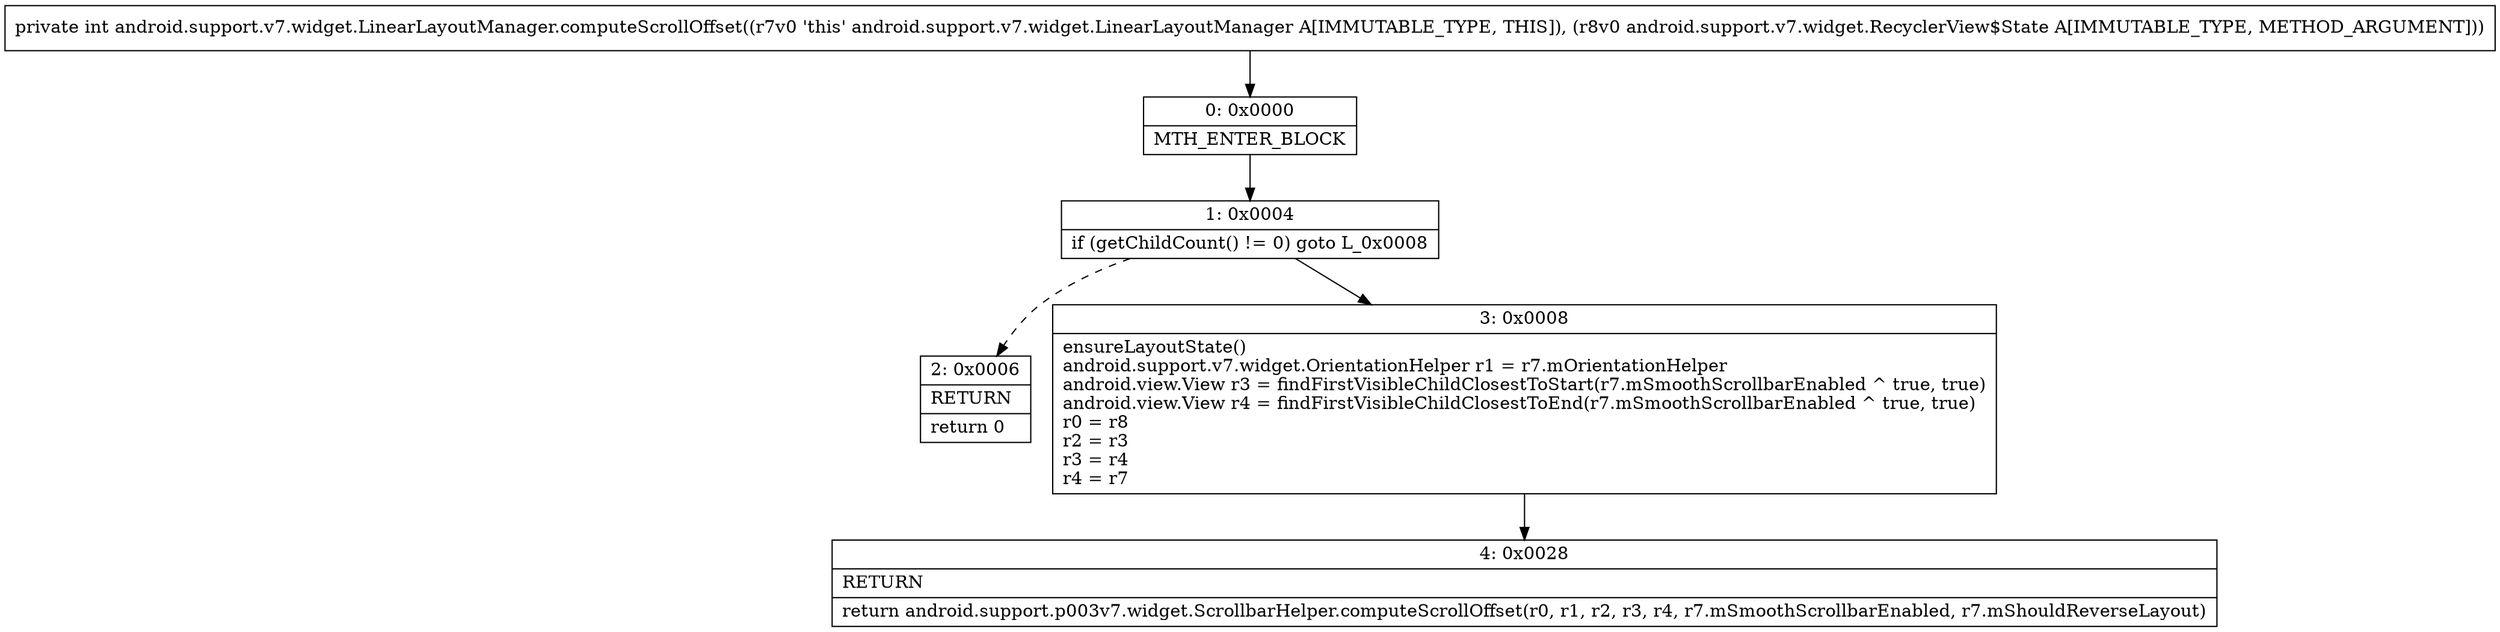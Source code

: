 digraph "CFG forandroid.support.v7.widget.LinearLayoutManager.computeScrollOffset(Landroid\/support\/v7\/widget\/RecyclerView$State;)I" {
Node_0 [shape=record,label="{0\:\ 0x0000|MTH_ENTER_BLOCK\l}"];
Node_1 [shape=record,label="{1\:\ 0x0004|if (getChildCount() != 0) goto L_0x0008\l}"];
Node_2 [shape=record,label="{2\:\ 0x0006|RETURN\l|return 0\l}"];
Node_3 [shape=record,label="{3\:\ 0x0008|ensureLayoutState()\landroid.support.v7.widget.OrientationHelper r1 = r7.mOrientationHelper\landroid.view.View r3 = findFirstVisibleChildClosestToStart(r7.mSmoothScrollbarEnabled ^ true, true)\landroid.view.View r4 = findFirstVisibleChildClosestToEnd(r7.mSmoothScrollbarEnabled ^ true, true)\lr0 = r8\lr2 = r3\lr3 = r4\lr4 = r7\l}"];
Node_4 [shape=record,label="{4\:\ 0x0028|RETURN\l|return android.support.p003v7.widget.ScrollbarHelper.computeScrollOffset(r0, r1, r2, r3, r4, r7.mSmoothScrollbarEnabled, r7.mShouldReverseLayout)\l}"];
MethodNode[shape=record,label="{private int android.support.v7.widget.LinearLayoutManager.computeScrollOffset((r7v0 'this' android.support.v7.widget.LinearLayoutManager A[IMMUTABLE_TYPE, THIS]), (r8v0 android.support.v7.widget.RecyclerView$State A[IMMUTABLE_TYPE, METHOD_ARGUMENT])) }"];
MethodNode -> Node_0;
Node_0 -> Node_1;
Node_1 -> Node_2[style=dashed];
Node_1 -> Node_3;
Node_3 -> Node_4;
}

